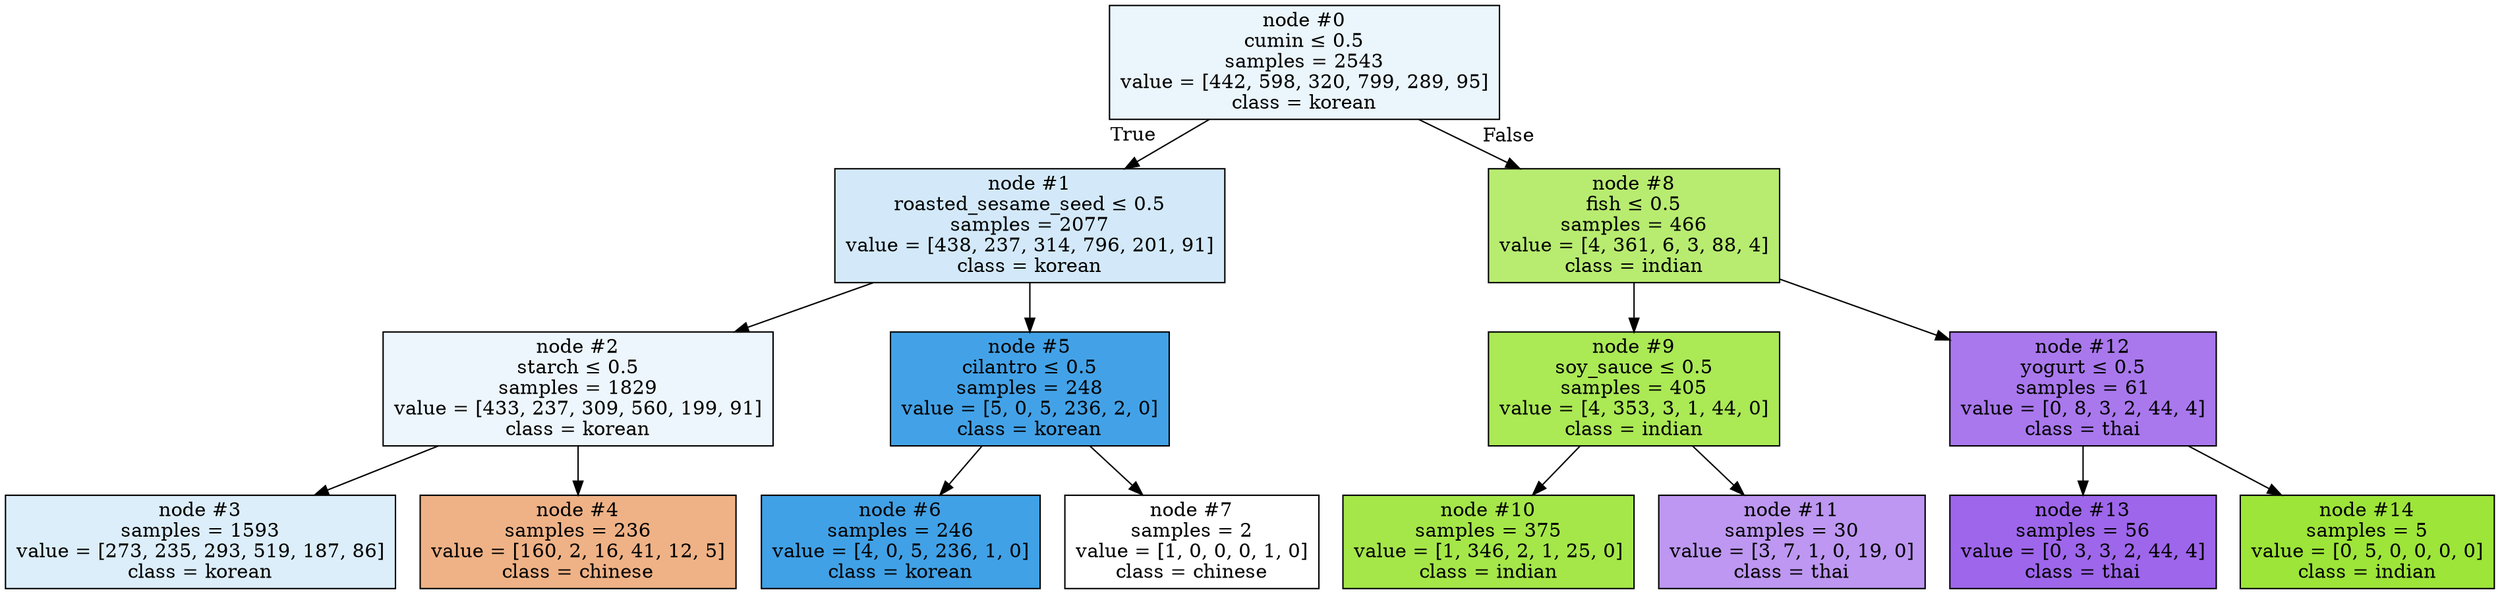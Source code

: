 digraph Tree {
node [shape=box, style="filled", color="black"] ;
0 [label=<node &#35;0<br/>cumin &le; 0.5<br/>samples = 2543<br/>value = [442, 598, 320, 799, 289, 95]<br/>class = korean>, fillcolor="#399de51a"] ;
1 [label=<node &#35;1<br/>roasted_sesame_seed &le; 0.5<br/>samples = 2077<br/>value = [438, 237, 314, 796, 201, 91]<br/>class = korean>, fillcolor="#399de538"] ;
0 -> 1 [labeldistance=2.5, labelangle=45, headlabel="True"] ;
2 [label=<node &#35;2<br/>starch &le; 0.5<br/>samples = 1829<br/>value = [433, 237, 309, 560, 199, 91]<br/>class = korean>, fillcolor="#399de517"] ;
1 -> 2 ;
3 [label=<node &#35;3<br/>samples = 1593<br/>value = [273, 235, 293, 519, 187, 86]<br/>class = korean>, fillcolor="#399de52c"] ;
2 -> 3 ;
4 [label=<node &#35;4<br/>samples = 236<br/>value = [160, 2, 16, 41, 12, 5]<br/>class = chinese>, fillcolor="#e581399c"] ;
2 -> 4 ;
5 [label=<node &#35;5<br/>cilantro &le; 0.5<br/>samples = 248<br/>value = [5, 0, 5, 236, 2, 0]<br/>class = korean>, fillcolor="#399de5f2"] ;
1 -> 5 ;
6 [label=<node &#35;6<br/>samples = 246<br/>value = [4, 0, 5, 236, 1, 0]<br/>class = korean>, fillcolor="#399de5f4"] ;
5 -> 6 ;
7 [label=<node &#35;7<br/>samples = 2<br/>value = [1, 0, 0, 0, 1, 0]<br/>class = chinese>, fillcolor="#e5813900"] ;
5 -> 7 ;
8 [label=<node &#35;8<br/>fish &le; 0.5<br/>samples = 466<br/>value = [4, 361, 6, 3, 88, 4]<br/>class = indian>, fillcolor="#9de539b8"] ;
0 -> 8 [labeldistance=2.5, labelangle=-45, headlabel="False"] ;
9 [label=<node &#35;9<br/>soy_sauce &le; 0.5<br/>samples = 405<br/>value = [4, 353, 3, 1, 44, 0]<br/>class = indian>, fillcolor="#9de539da"] ;
8 -> 9 ;
10 [label=<node &#35;10<br/>samples = 375<br/>value = [1, 346, 2, 1, 25, 0]<br/>class = indian>, fillcolor="#9de539ea"] ;
9 -> 10 ;
11 [label=<node &#35;11<br/>samples = 30<br/>value = [3, 7, 1, 0, 19, 0]<br/>class = thai>, fillcolor="#8139e585"] ;
9 -> 11 ;
12 [label=<node &#35;12<br/>yogurt &le; 0.5<br/>samples = 61<br/>value = [0, 8, 3, 2, 44, 4]<br/>class = thai>, fillcolor="#8139e5ad"] ;
8 -> 12 ;
13 [label=<node &#35;13<br/>samples = 56<br/>value = [0, 3, 3, 2, 44, 4]<br/>class = thai>, fillcolor="#8139e5c4"] ;
12 -> 13 ;
14 [label=<node &#35;14<br/>samples = 5<br/>value = [0, 5, 0, 0, 0, 0]<br/>class = indian>, fillcolor="#9de539ff"] ;
12 -> 14 ;
}